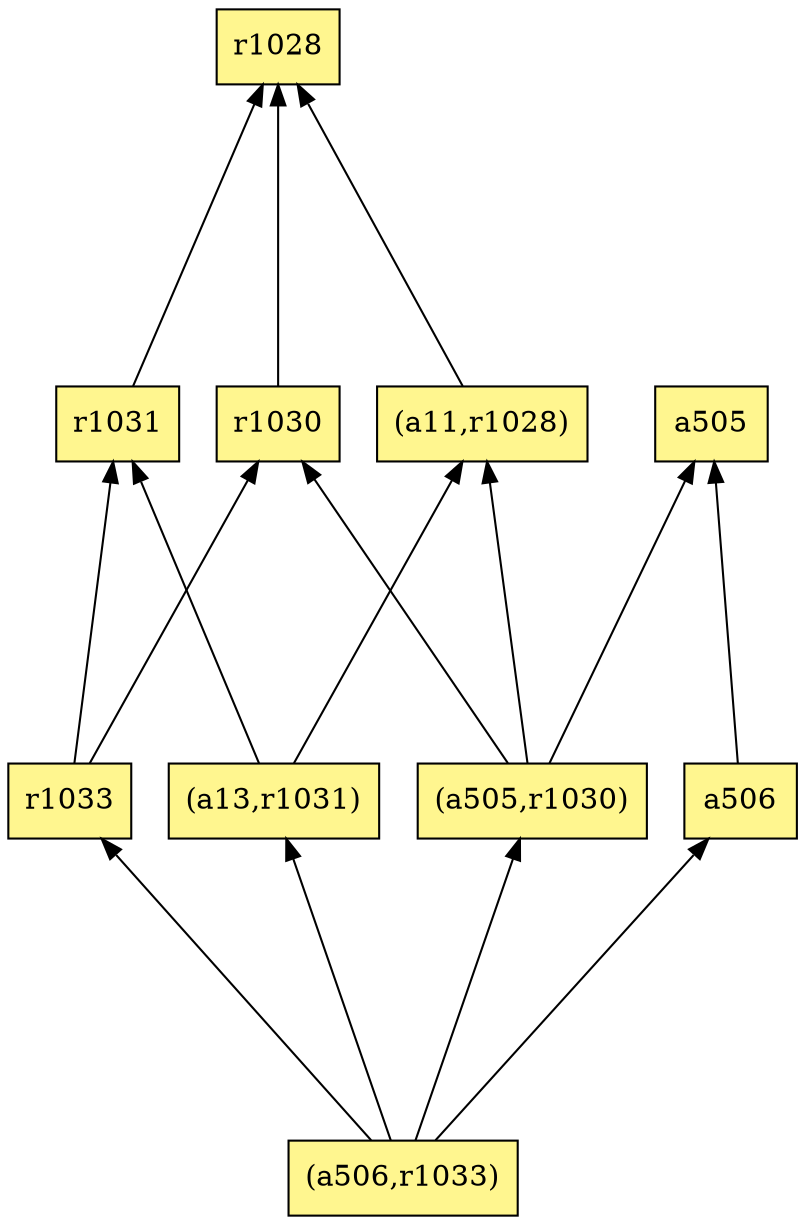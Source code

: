 digraph G {
rankdir=BT;ranksep="2.0";
"r1030" [shape=record,fillcolor=khaki1,style=filled,label="{r1030}"];
"(a506,r1033)" [shape=record,fillcolor=khaki1,style=filled,label="{(a506,r1033)}"];
"(a13,r1031)" [shape=record,fillcolor=khaki1,style=filled,label="{(a13,r1031)}"];
"(a11,r1028)" [shape=record,fillcolor=khaki1,style=filled,label="{(a11,r1028)}"];
"r1033" [shape=record,fillcolor=khaki1,style=filled,label="{r1033}"];
"a505" [shape=record,fillcolor=khaki1,style=filled,label="{a505}"];
"r1031" [shape=record,fillcolor=khaki1,style=filled,label="{r1031}"];
"a506" [shape=record,fillcolor=khaki1,style=filled,label="{a506}"];
"r1028" [shape=record,fillcolor=khaki1,style=filled,label="{r1028}"];
"(a505,r1030)" [shape=record,fillcolor=khaki1,style=filled,label="{(a505,r1030)}"];
"r1030" -> "r1028"
"(a506,r1033)" -> "(a13,r1031)"
"(a506,r1033)" -> "r1033"
"(a506,r1033)" -> "a506"
"(a506,r1033)" -> "(a505,r1030)"
"(a13,r1031)" -> "r1031"
"(a13,r1031)" -> "(a11,r1028)"
"(a11,r1028)" -> "r1028"
"r1033" -> "r1031"
"r1033" -> "r1030"
"r1031" -> "r1028"
"a506" -> "a505"
"(a505,r1030)" -> "a505"
"(a505,r1030)" -> "r1030"
"(a505,r1030)" -> "(a11,r1028)"
}